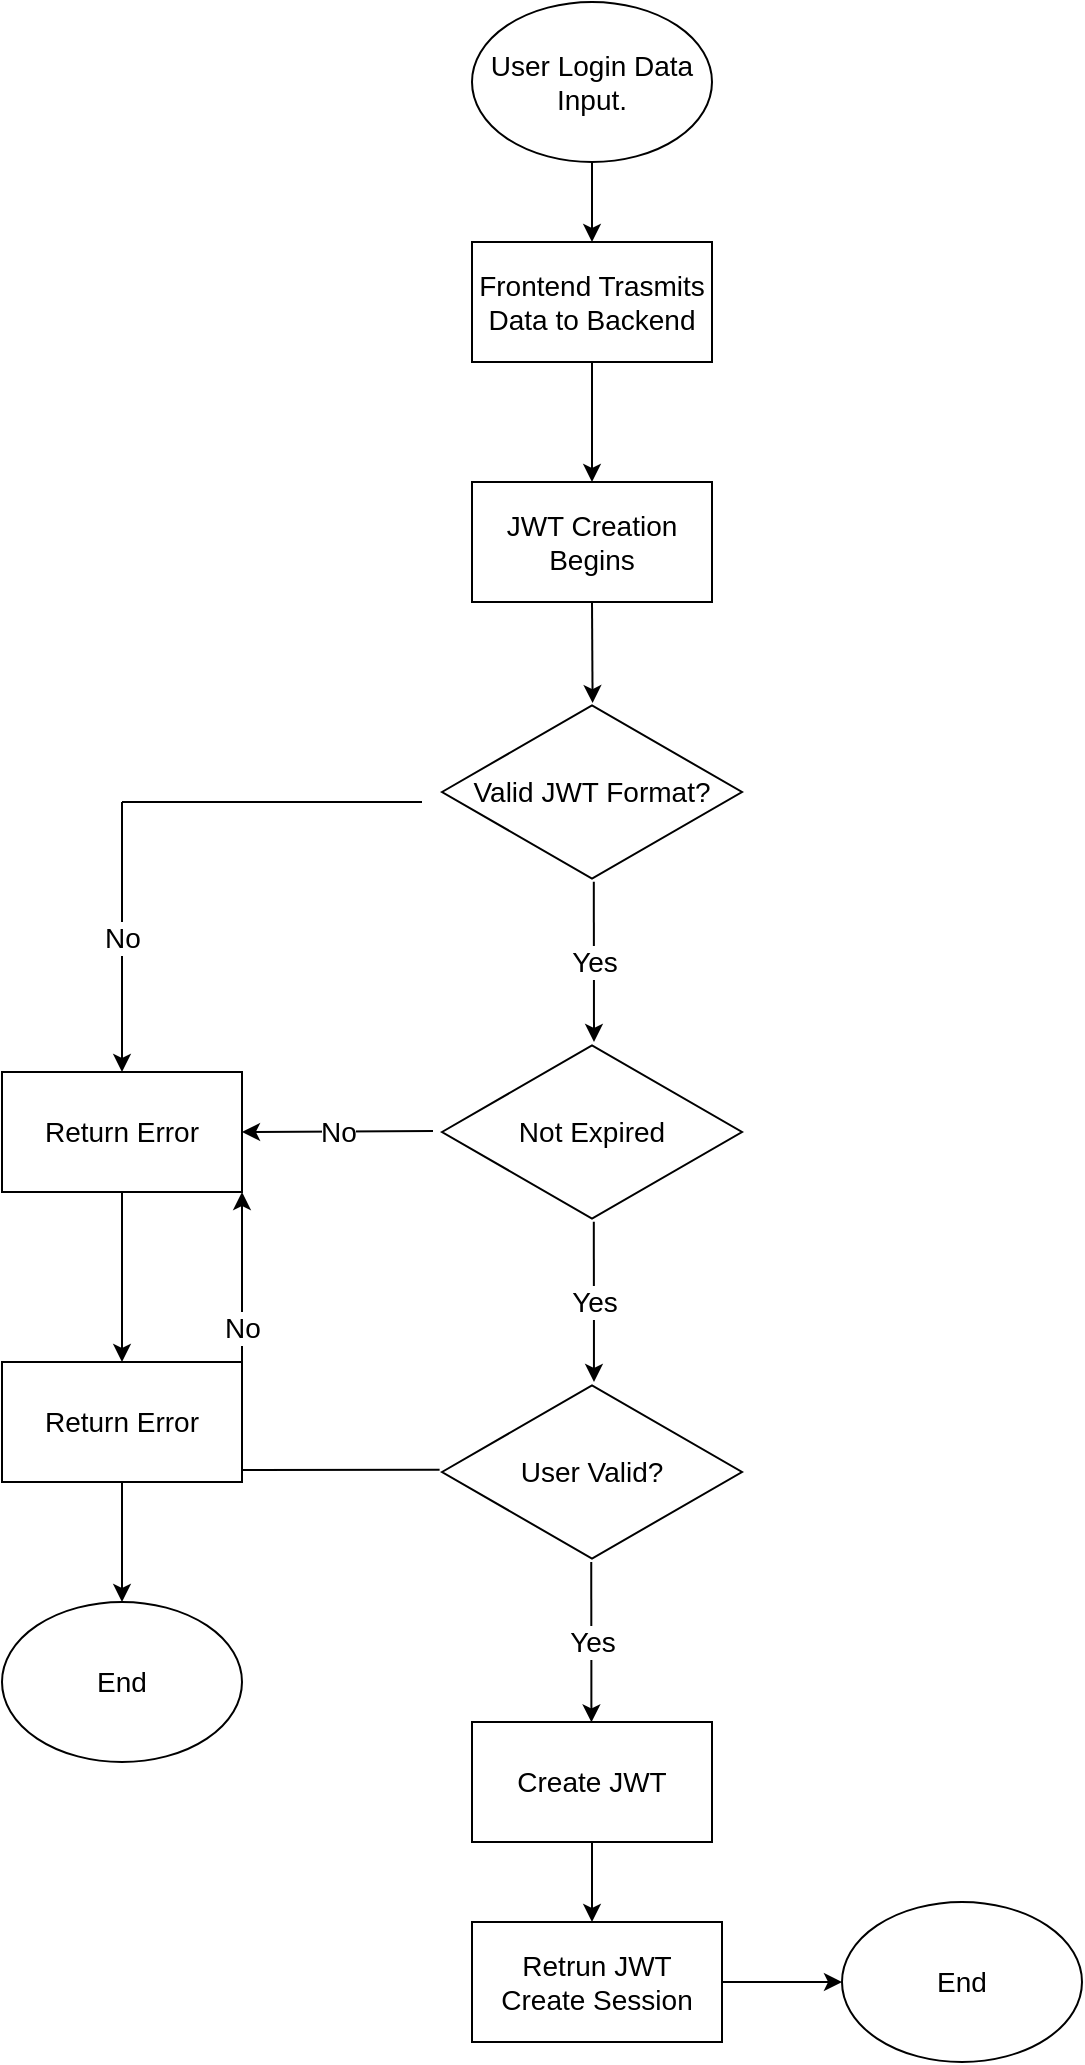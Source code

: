 <mxfile>
    <diagram id="QANuBK3f5aCacluh5Ynv" name="Page-1">
        <mxGraphModel dx="440" dy="579" grid="1" gridSize="10" guides="1" tooltips="1" connect="1" arrows="1" fold="1" page="1" pageScale="1" pageWidth="850" pageHeight="1100" math="0" shadow="0">
            <root>
                <mxCell id="0"/>
                <mxCell id="1" parent="0"/>
                <mxCell id="7" style="edgeStyle=none;html=1;exitX=0.5;exitY=1;exitDx=0;exitDy=0;fontSize=14;" edge="1" parent="1" source="5" target="8">
                    <mxGeometry relative="1" as="geometry">
                        <mxPoint x="545" y="180" as="targetPoint"/>
                    </mxGeometry>
                </mxCell>
                <mxCell id="5" value="&lt;font style=&quot;font-size: 14px;&quot;&gt;User Login Data Input.&lt;/font&gt;" style="ellipse;whiteSpace=wrap;html=1;" vertex="1" parent="1">
                    <mxGeometry x="485" y="40" width="120" height="80" as="geometry"/>
                </mxCell>
                <mxCell id="9" style="edgeStyle=none;html=1;exitX=0.5;exitY=1;exitDx=0;exitDy=0;fontSize=14;" edge="1" parent="1" source="8" target="10">
                    <mxGeometry relative="1" as="geometry">
                        <mxPoint x="545.0" y="260" as="targetPoint"/>
                    </mxGeometry>
                </mxCell>
                <mxCell id="8" value="Frontend Trasmits Data to Backend" style="rounded=0;whiteSpace=wrap;html=1;fontSize=14;" vertex="1" parent="1">
                    <mxGeometry x="485" y="160" width="120" height="60" as="geometry"/>
                </mxCell>
                <mxCell id="12" style="edgeStyle=none;html=1;exitX=0.5;exitY=1;exitDx=0;exitDy=0;entryX=0.502;entryY=0.006;entryDx=0;entryDy=0;entryPerimeter=0;fontSize=14;" edge="1" parent="1" source="10" target="11">
                    <mxGeometry relative="1" as="geometry"/>
                </mxCell>
                <mxCell id="10" value="JWT Creation Begins" style="rounded=0;whiteSpace=wrap;html=1;fontSize=14;" vertex="1" parent="1">
                    <mxGeometry x="485.0" y="280" width="120" height="60" as="geometry"/>
                </mxCell>
                <mxCell id="11" value="Valid JWT Format?" style="html=1;whiteSpace=wrap;aspect=fixed;shape=isoRectangle;fontSize=14;" vertex="1" parent="1">
                    <mxGeometry x="470" y="390" width="150" height="90" as="geometry"/>
                </mxCell>
                <mxCell id="13" value="Return Error" style="rounded=0;whiteSpace=wrap;html=1;fontSize=14;" vertex="1" parent="1">
                    <mxGeometry x="250" y="575" width="120" height="60" as="geometry"/>
                </mxCell>
                <mxCell id="15" value="" style="endArrow=classic;html=1;fontSize=14;entryX=0.5;entryY=0;entryDx=0;entryDy=0;" edge="1" parent="1" target="13">
                    <mxGeometry relative="1" as="geometry">
                        <mxPoint x="310" y="440" as="sourcePoint"/>
                        <mxPoint x="395" y="460" as="targetPoint"/>
                    </mxGeometry>
                </mxCell>
                <mxCell id="16" value="No" style="edgeLabel;resizable=0;html=1;align=center;verticalAlign=middle;fontSize=14;" connectable="0" vertex="1" parent="15">
                    <mxGeometry relative="1" as="geometry"/>
                </mxCell>
                <mxCell id="20" value="" style="endArrow=none;html=1;fontSize=14;" edge="1" parent="1">
                    <mxGeometry width="50" height="50" relative="1" as="geometry">
                        <mxPoint x="310" y="440" as="sourcePoint"/>
                        <mxPoint x="460" y="440" as="targetPoint"/>
                    </mxGeometry>
                </mxCell>
                <mxCell id="26" value="" style="endArrow=classic;html=1;fontSize=14;exitX=0.506;exitY=0.998;exitDx=0;exitDy=0;exitPerimeter=0;" edge="1" parent="1" source="11">
                    <mxGeometry relative="1" as="geometry">
                        <mxPoint x="520" y="520" as="sourcePoint"/>
                        <mxPoint x="546" y="560" as="targetPoint"/>
                    </mxGeometry>
                </mxCell>
                <mxCell id="27" value="Yes" style="edgeLabel;resizable=0;html=1;align=center;verticalAlign=middle;fontSize=14;" connectable="0" vertex="1" parent="26">
                    <mxGeometry relative="1" as="geometry"/>
                </mxCell>
                <mxCell id="28" value="Not Expired" style="html=1;whiteSpace=wrap;aspect=fixed;shape=isoRectangle;fontSize=14;" vertex="1" parent="1">
                    <mxGeometry x="470" y="560" width="150" height="90" as="geometry"/>
                </mxCell>
                <mxCell id="29" value="" style="endArrow=classic;html=1;fontSize=14;exitX=0.506;exitY=0.998;exitDx=0;exitDy=0;exitPerimeter=0;" edge="1" parent="1" source="28">
                    <mxGeometry relative="1" as="geometry">
                        <mxPoint x="520" y="690" as="sourcePoint"/>
                        <mxPoint x="546" y="730" as="targetPoint"/>
                    </mxGeometry>
                </mxCell>
                <mxCell id="30" value="Yes" style="edgeLabel;resizable=0;html=1;align=center;verticalAlign=middle;fontSize=14;" connectable="0" vertex="1" parent="29">
                    <mxGeometry relative="1" as="geometry"/>
                </mxCell>
                <mxCell id="33" value="" style="endArrow=classic;html=1;fontSize=14;entryX=1;entryY=0.5;entryDx=0;entryDy=0;exitX=-0.03;exitY=0.494;exitDx=0;exitDy=0;exitPerimeter=0;" edge="1" parent="1" source="28" target="13">
                    <mxGeometry relative="1" as="geometry">
                        <mxPoint x="432.7" y="604.91" as="sourcePoint"/>
                        <mxPoint x="520" y="650" as="targetPoint"/>
                    </mxGeometry>
                </mxCell>
                <mxCell id="34" value="No" style="edgeLabel;resizable=0;html=1;align=center;verticalAlign=middle;fontSize=14;" connectable="0" vertex="1" parent="33">
                    <mxGeometry relative="1" as="geometry"/>
                </mxCell>
                <mxCell id="35" value="User Valid?" style="html=1;whiteSpace=wrap;aspect=fixed;shape=isoRectangle;fontSize=14;" vertex="1" parent="1">
                    <mxGeometry x="470" y="730" width="150" height="90" as="geometry"/>
                </mxCell>
                <mxCell id="37" value="" style="endArrow=classic;html=1;fontSize=14;exitX=0.506;exitY=0.998;exitDx=0;exitDy=0;exitPerimeter=0;" edge="1" parent="1">
                    <mxGeometry relative="1" as="geometry">
                        <mxPoint x="544.62" y="820.0" as="sourcePoint"/>
                        <mxPoint x="544.72" y="900.18" as="targetPoint"/>
                    </mxGeometry>
                </mxCell>
                <mxCell id="38" value="Yes" style="edgeLabel;resizable=0;html=1;align=center;verticalAlign=middle;fontSize=14;" connectable="0" vertex="1" parent="37">
                    <mxGeometry relative="1" as="geometry"/>
                </mxCell>
                <mxCell id="39" value="" style="endArrow=classic;html=1;fontSize=14;entryX=1;entryY=1;entryDx=0;entryDy=0;" edge="1" parent="1" target="13">
                    <mxGeometry relative="1" as="geometry">
                        <mxPoint x="370" y="770" as="sourcePoint"/>
                        <mxPoint x="470" y="720" as="targetPoint"/>
                    </mxGeometry>
                </mxCell>
                <mxCell id="40" value="No" style="edgeLabel;resizable=0;html=1;align=center;verticalAlign=middle;fontSize=14;" connectable="0" vertex="1" parent="39">
                    <mxGeometry relative="1" as="geometry"/>
                </mxCell>
                <mxCell id="42" value="" style="endArrow=none;html=1;fontSize=14;entryX=-0.008;entryY=0.487;entryDx=0;entryDy=0;entryPerimeter=0;" edge="1" parent="1" target="35">
                    <mxGeometry width="50" height="50" relative="1" as="geometry">
                        <mxPoint x="370" y="774" as="sourcePoint"/>
                        <mxPoint x="430.15" y="774.1" as="targetPoint"/>
                    </mxGeometry>
                </mxCell>
                <mxCell id="43" value="Create JWT" style="rounded=0;whiteSpace=wrap;html=1;fontSize=14;" vertex="1" parent="1">
                    <mxGeometry x="485" y="900" width="120" height="60" as="geometry"/>
                </mxCell>
                <mxCell id="48" value="" style="endArrow=classic;html=1;fontSize=14;exitX=0.5;exitY=1;exitDx=0;exitDy=0;" edge="1" parent="1" source="43">
                    <mxGeometry width="50" height="50" relative="1" as="geometry">
                        <mxPoint x="570" y="990" as="sourcePoint"/>
                        <mxPoint x="545" y="1000" as="targetPoint"/>
                    </mxGeometry>
                </mxCell>
                <mxCell id="49" value="" style="endArrow=classic;html=1;fontSize=14;exitX=0.5;exitY=1;exitDx=0;exitDy=0;" edge="1" parent="1" source="13">
                    <mxGeometry width="50" height="50" relative="1" as="geometry">
                        <mxPoint x="270" y="700" as="sourcePoint"/>
                        <mxPoint x="310" y="720" as="targetPoint"/>
                    </mxGeometry>
                </mxCell>
                <mxCell id="50" value="Return Error" style="rounded=0;whiteSpace=wrap;html=1;fontSize=14;" vertex="1" parent="1">
                    <mxGeometry x="250" y="720" width="120" height="60" as="geometry"/>
                </mxCell>
                <mxCell id="52" value="Retrun JWT&lt;br&gt;Create Session" style="rounded=0;whiteSpace=wrap;html=1;fontSize=14;" vertex="1" parent="1">
                    <mxGeometry x="485" y="1000" width="125" height="60" as="geometry"/>
                </mxCell>
                <mxCell id="54" value="&lt;span style=&quot;font-size: 14px;&quot;&gt;End&lt;/span&gt;" style="ellipse;whiteSpace=wrap;html=1;" vertex="1" parent="1">
                    <mxGeometry x="670" y="990" width="120" height="80" as="geometry"/>
                </mxCell>
                <mxCell id="56" value="" style="endArrow=classic;html=1;fontSize=14;entryX=0;entryY=0.5;entryDx=0;entryDy=0;" edge="1" parent="1" target="54">
                    <mxGeometry width="50" height="50" relative="1" as="geometry">
                        <mxPoint x="610" y="1030" as="sourcePoint"/>
                        <mxPoint x="660" y="980" as="targetPoint"/>
                    </mxGeometry>
                </mxCell>
                <mxCell id="57" value="" style="endArrow=classic;html=1;fontSize=14;exitX=0.5;exitY=1;exitDx=0;exitDy=0;" edge="1" parent="1" source="50">
                    <mxGeometry width="50" height="50" relative="1" as="geometry">
                        <mxPoint x="400" y="870" as="sourcePoint"/>
                        <mxPoint x="310" y="840" as="targetPoint"/>
                    </mxGeometry>
                </mxCell>
                <mxCell id="58" value="&lt;span style=&quot;font-size: 14px;&quot;&gt;End&lt;/span&gt;" style="ellipse;whiteSpace=wrap;html=1;" vertex="1" parent="1">
                    <mxGeometry x="250" y="840" width="120" height="80" as="geometry"/>
                </mxCell>
            </root>
        </mxGraphModel>
    </diagram>
</mxfile>
